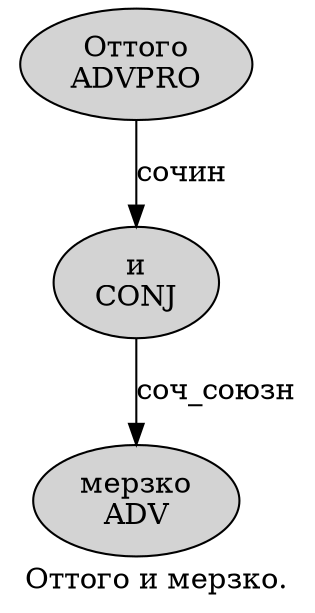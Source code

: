 digraph SENTENCE_1745 {
	graph [label="Оттого и мерзко."]
	node [style=filled]
		0 [label="Оттого
ADVPRO" color="" fillcolor=lightgray penwidth=1 shape=ellipse]
		1 [label="и
CONJ" color="" fillcolor=lightgray penwidth=1 shape=ellipse]
		2 [label="мерзко
ADV" color="" fillcolor=lightgray penwidth=1 shape=ellipse]
			0 -> 1 [label="сочин"]
			1 -> 2 [label="соч_союзн"]
}